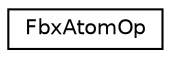 digraph "クラス階層図"
{
  edge [fontname="Helvetica",fontsize="10",labelfontname="Helvetica",labelfontsize="10"];
  node [fontname="Helvetica",fontsize="10",shape=record];
  rankdir="LR";
  Node0 [label="FbxAtomOp",height=0.2,width=0.4,color="black", fillcolor="white", style="filled",URL="$class_fbx_atom_op.html"];
}
